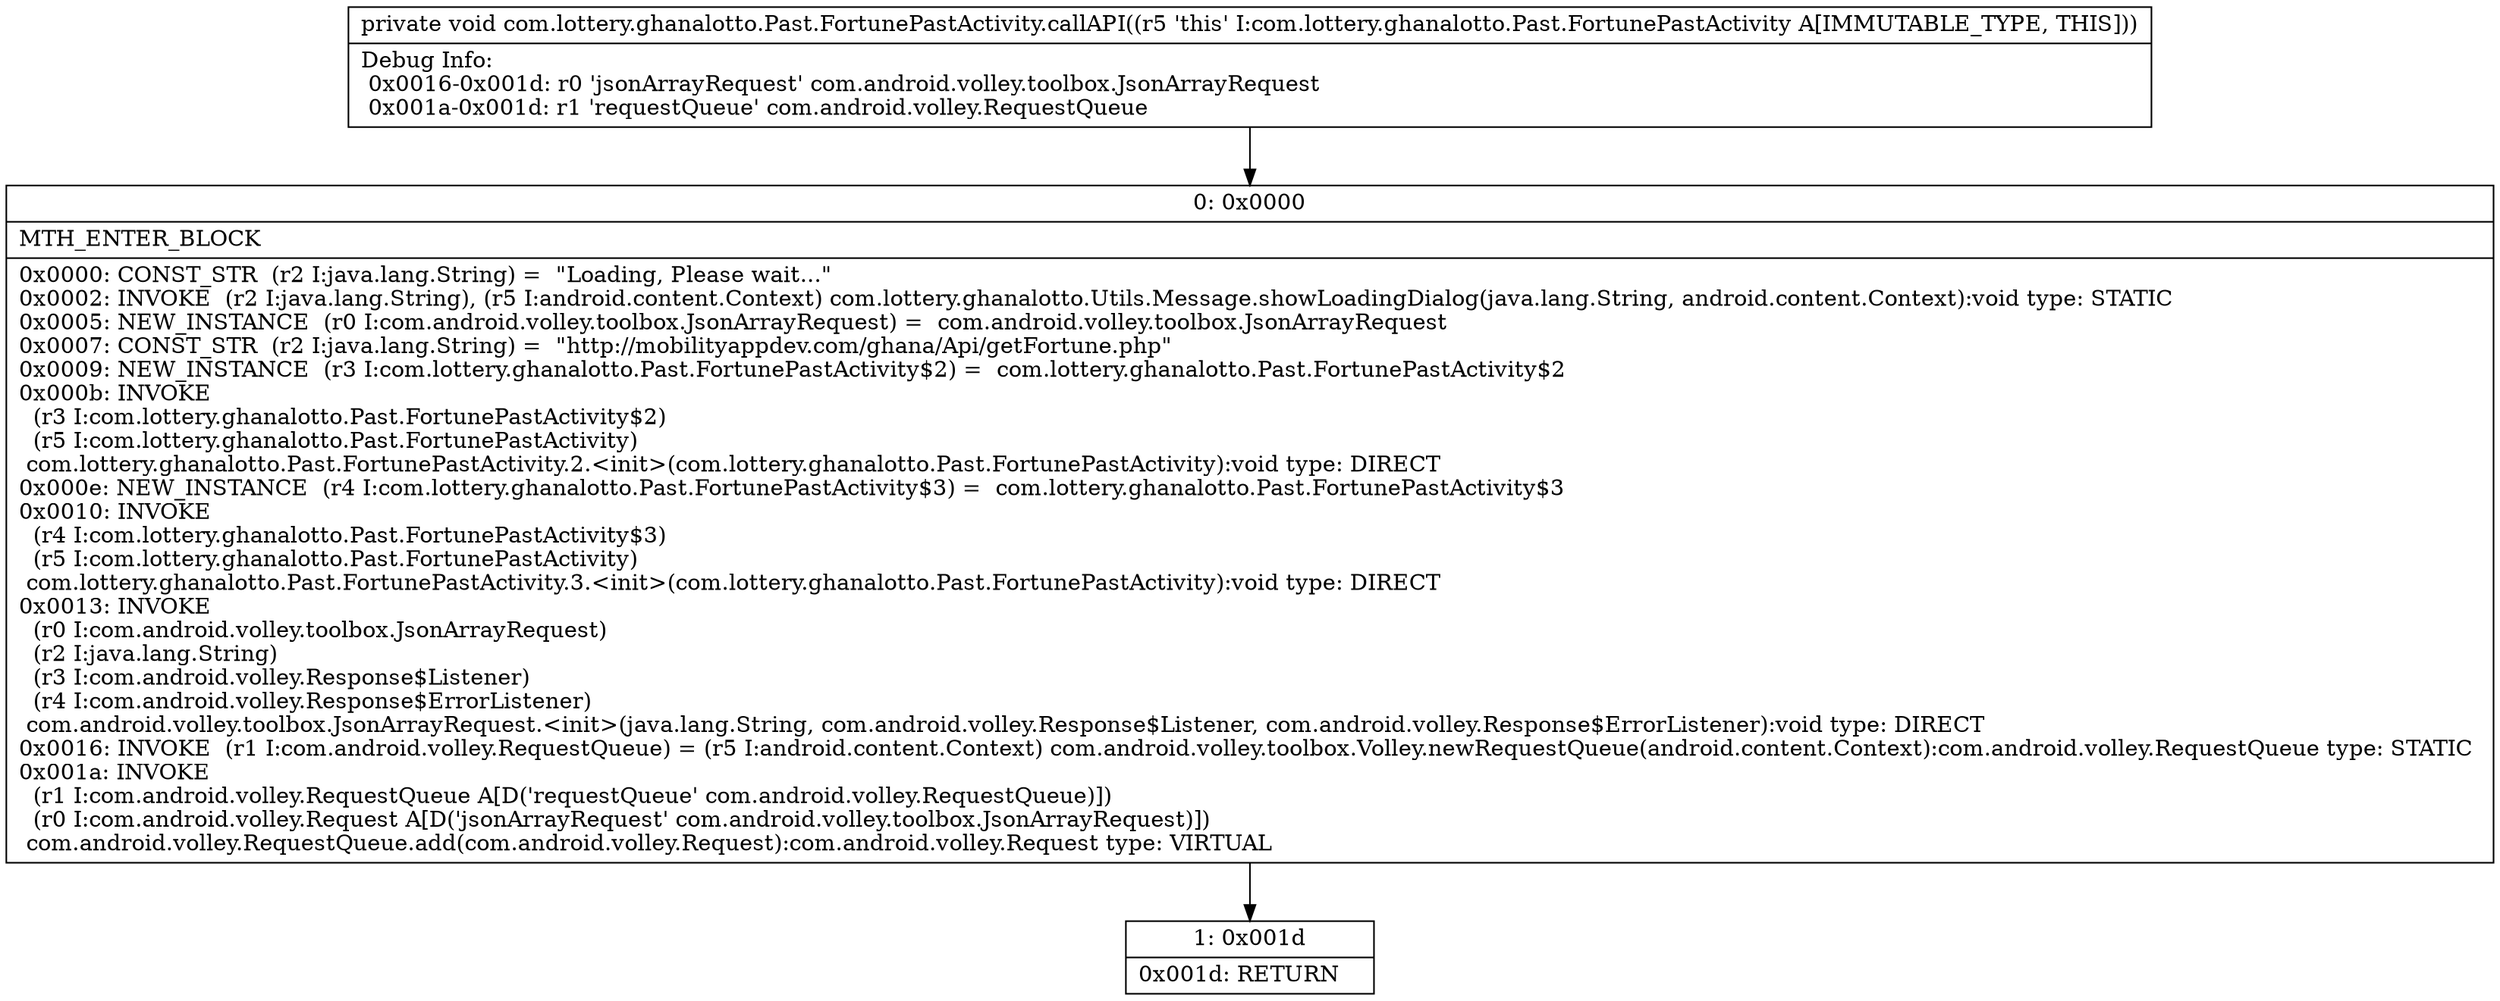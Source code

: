 digraph "CFG forcom.lottery.ghanalotto.Past.FortunePastActivity.callAPI()V" {
Node_0 [shape=record,label="{0\:\ 0x0000|MTH_ENTER_BLOCK\l|0x0000: CONST_STR  (r2 I:java.lang.String) =  \"Loading, Please wait...\" \l0x0002: INVOKE  (r2 I:java.lang.String), (r5 I:android.content.Context) com.lottery.ghanalotto.Utils.Message.showLoadingDialog(java.lang.String, android.content.Context):void type: STATIC \l0x0005: NEW_INSTANCE  (r0 I:com.android.volley.toolbox.JsonArrayRequest) =  com.android.volley.toolbox.JsonArrayRequest \l0x0007: CONST_STR  (r2 I:java.lang.String) =  \"http:\/\/mobilityappdev.com\/ghana\/Api\/getFortune.php\" \l0x0009: NEW_INSTANCE  (r3 I:com.lottery.ghanalotto.Past.FortunePastActivity$2) =  com.lottery.ghanalotto.Past.FortunePastActivity$2 \l0x000b: INVOKE  \l  (r3 I:com.lottery.ghanalotto.Past.FortunePastActivity$2)\l  (r5 I:com.lottery.ghanalotto.Past.FortunePastActivity)\l com.lottery.ghanalotto.Past.FortunePastActivity.2.\<init\>(com.lottery.ghanalotto.Past.FortunePastActivity):void type: DIRECT \l0x000e: NEW_INSTANCE  (r4 I:com.lottery.ghanalotto.Past.FortunePastActivity$3) =  com.lottery.ghanalotto.Past.FortunePastActivity$3 \l0x0010: INVOKE  \l  (r4 I:com.lottery.ghanalotto.Past.FortunePastActivity$3)\l  (r5 I:com.lottery.ghanalotto.Past.FortunePastActivity)\l com.lottery.ghanalotto.Past.FortunePastActivity.3.\<init\>(com.lottery.ghanalotto.Past.FortunePastActivity):void type: DIRECT \l0x0013: INVOKE  \l  (r0 I:com.android.volley.toolbox.JsonArrayRequest)\l  (r2 I:java.lang.String)\l  (r3 I:com.android.volley.Response$Listener)\l  (r4 I:com.android.volley.Response$ErrorListener)\l com.android.volley.toolbox.JsonArrayRequest.\<init\>(java.lang.String, com.android.volley.Response$Listener, com.android.volley.Response$ErrorListener):void type: DIRECT \l0x0016: INVOKE  (r1 I:com.android.volley.RequestQueue) = (r5 I:android.content.Context) com.android.volley.toolbox.Volley.newRequestQueue(android.content.Context):com.android.volley.RequestQueue type: STATIC \l0x001a: INVOKE  \l  (r1 I:com.android.volley.RequestQueue A[D('requestQueue' com.android.volley.RequestQueue)])\l  (r0 I:com.android.volley.Request A[D('jsonArrayRequest' com.android.volley.toolbox.JsonArrayRequest)])\l com.android.volley.RequestQueue.add(com.android.volley.Request):com.android.volley.Request type: VIRTUAL \l}"];
Node_1 [shape=record,label="{1\:\ 0x001d|0x001d: RETURN   \l}"];
MethodNode[shape=record,label="{private void com.lottery.ghanalotto.Past.FortunePastActivity.callAPI((r5 'this' I:com.lottery.ghanalotto.Past.FortunePastActivity A[IMMUTABLE_TYPE, THIS]))  | Debug Info:\l  0x0016\-0x001d: r0 'jsonArrayRequest' com.android.volley.toolbox.JsonArrayRequest\l  0x001a\-0x001d: r1 'requestQueue' com.android.volley.RequestQueue\l}"];
MethodNode -> Node_0;
Node_0 -> Node_1;
}

